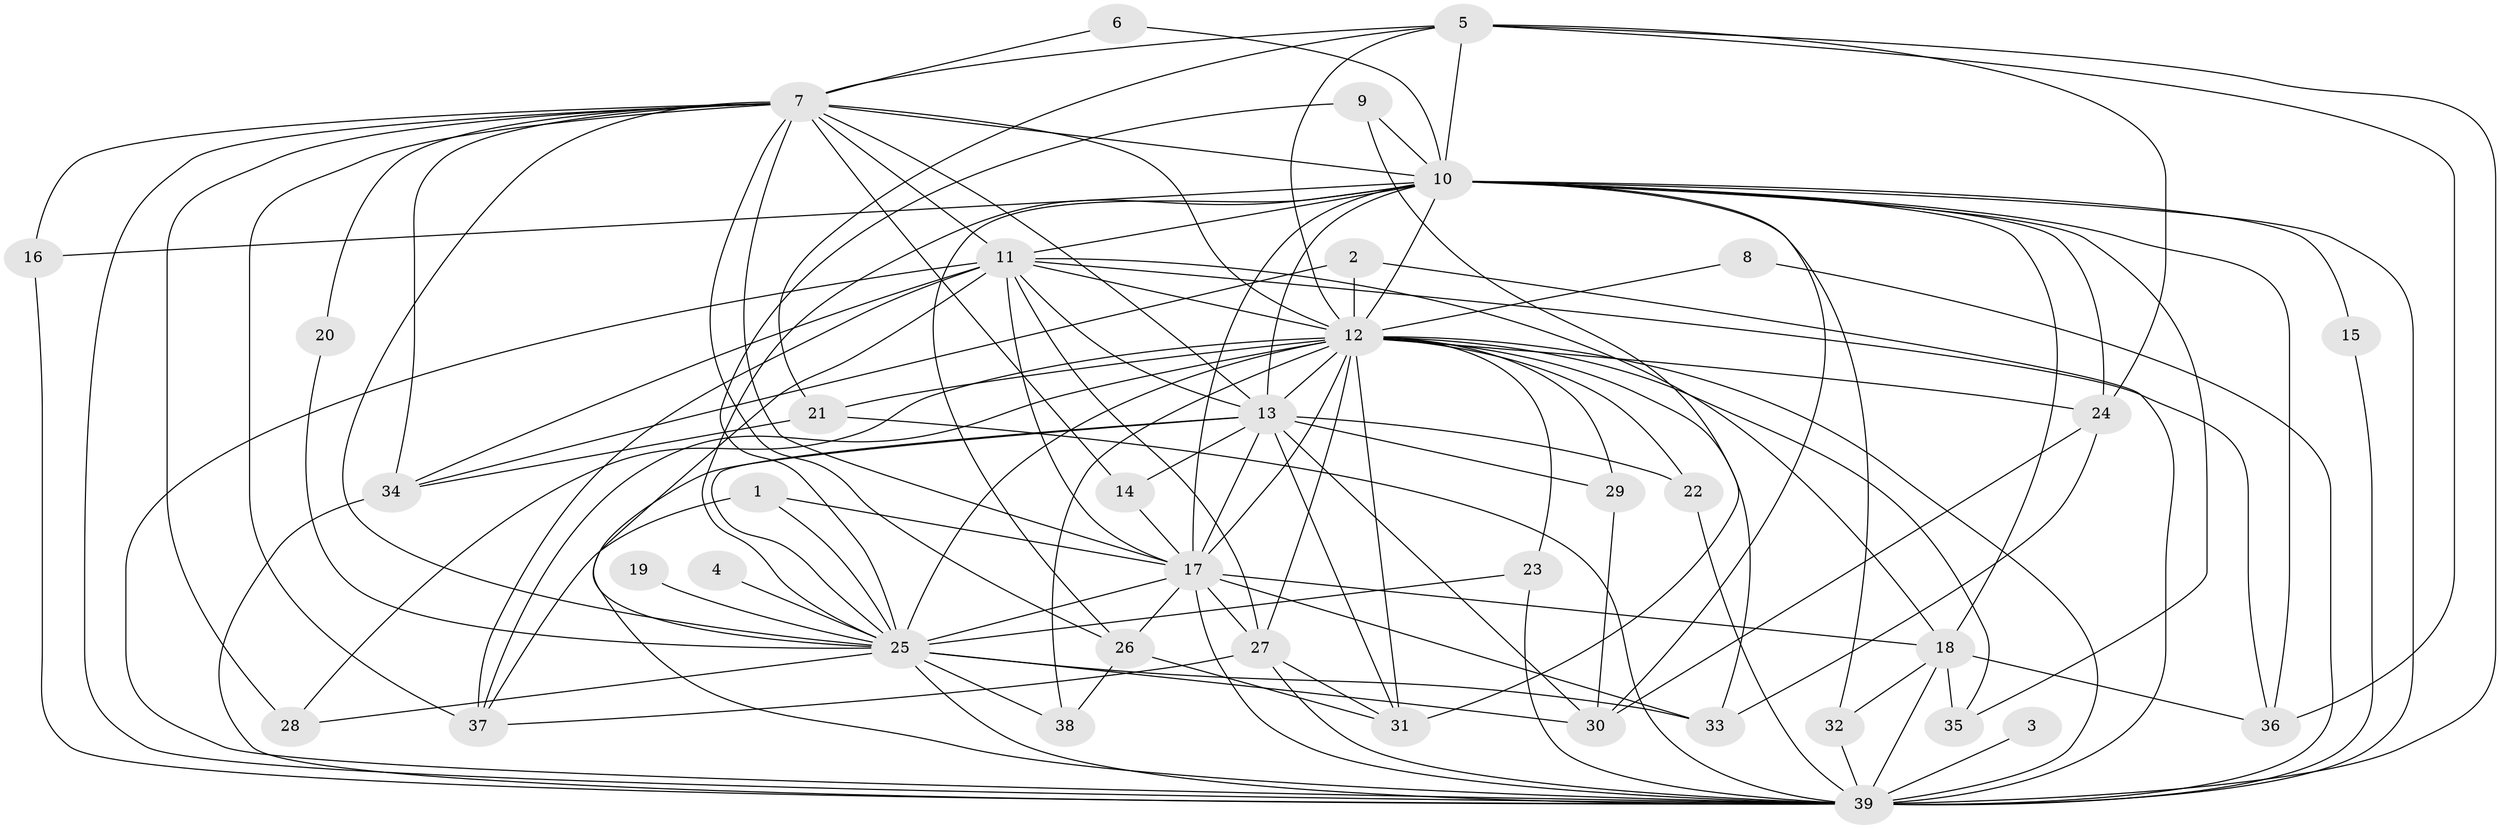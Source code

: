 // original degree distribution, {13: 0.020833333333333332, 23: 0.010416666666666666, 27: 0.010416666666666666, 26: 0.020833333333333332, 20: 0.020833333333333332, 17: 0.010416666666666666, 15: 0.010416666666666666, 4: 0.08333333333333333, 3: 0.25, 2: 0.5, 6: 0.041666666666666664, 5: 0.020833333333333332}
// Generated by graph-tools (version 1.1) at 2025/36/03/04/25 23:36:22]
// undirected, 39 vertices, 120 edges
graph export_dot {
  node [color=gray90,style=filled];
  1;
  2;
  3;
  4;
  5;
  6;
  7;
  8;
  9;
  10;
  11;
  12;
  13;
  14;
  15;
  16;
  17;
  18;
  19;
  20;
  21;
  22;
  23;
  24;
  25;
  26;
  27;
  28;
  29;
  30;
  31;
  32;
  33;
  34;
  35;
  36;
  37;
  38;
  39;
  1 -- 17 [weight=1.0];
  1 -- 25 [weight=1.0];
  1 -- 37 [weight=1.0];
  2 -- 12 [weight=1.0];
  2 -- 34 [weight=1.0];
  2 -- 39 [weight=1.0];
  3 -- 39 [weight=1.0];
  4 -- 25 [weight=1.0];
  5 -- 7 [weight=1.0];
  5 -- 10 [weight=1.0];
  5 -- 12 [weight=1.0];
  5 -- 21 [weight=1.0];
  5 -- 24 [weight=1.0];
  5 -- 36 [weight=1.0];
  5 -- 39 [weight=1.0];
  6 -- 7 [weight=1.0];
  6 -- 10 [weight=1.0];
  7 -- 10 [weight=2.0];
  7 -- 11 [weight=2.0];
  7 -- 12 [weight=3.0];
  7 -- 13 [weight=1.0];
  7 -- 14 [weight=1.0];
  7 -- 16 [weight=1.0];
  7 -- 17 [weight=2.0];
  7 -- 20 [weight=1.0];
  7 -- 25 [weight=1.0];
  7 -- 26 [weight=1.0];
  7 -- 28 [weight=1.0];
  7 -- 34 [weight=1.0];
  7 -- 37 [weight=1.0];
  7 -- 39 [weight=1.0];
  8 -- 12 [weight=1.0];
  8 -- 39 [weight=1.0];
  9 -- 10 [weight=1.0];
  9 -- 25 [weight=1.0];
  9 -- 31 [weight=1.0];
  10 -- 11 [weight=1.0];
  10 -- 12 [weight=4.0];
  10 -- 13 [weight=1.0];
  10 -- 15 [weight=1.0];
  10 -- 16 [weight=1.0];
  10 -- 17 [weight=1.0];
  10 -- 18 [weight=1.0];
  10 -- 24 [weight=1.0];
  10 -- 25 [weight=1.0];
  10 -- 26 [weight=1.0];
  10 -- 30 [weight=1.0];
  10 -- 32 [weight=1.0];
  10 -- 35 [weight=1.0];
  10 -- 36 [weight=2.0];
  10 -- 39 [weight=2.0];
  11 -- 12 [weight=3.0];
  11 -- 13 [weight=1.0];
  11 -- 17 [weight=2.0];
  11 -- 18 [weight=1.0];
  11 -- 25 [weight=2.0];
  11 -- 27 [weight=1.0];
  11 -- 34 [weight=1.0];
  11 -- 36 [weight=1.0];
  11 -- 37 [weight=1.0];
  11 -- 39 [weight=1.0];
  12 -- 13 [weight=3.0];
  12 -- 17 [weight=4.0];
  12 -- 21 [weight=1.0];
  12 -- 22 [weight=1.0];
  12 -- 23 [weight=1.0];
  12 -- 24 [weight=1.0];
  12 -- 25 [weight=4.0];
  12 -- 27 [weight=1.0];
  12 -- 28 [weight=1.0];
  12 -- 29 [weight=1.0];
  12 -- 31 [weight=2.0];
  12 -- 33 [weight=2.0];
  12 -- 35 [weight=1.0];
  12 -- 37 [weight=1.0];
  12 -- 38 [weight=1.0];
  12 -- 39 [weight=5.0];
  13 -- 14 [weight=1.0];
  13 -- 17 [weight=3.0];
  13 -- 22 [weight=1.0];
  13 -- 25 [weight=1.0];
  13 -- 29 [weight=2.0];
  13 -- 30 [weight=1.0];
  13 -- 31 [weight=1.0];
  13 -- 39 [weight=1.0];
  14 -- 17 [weight=1.0];
  15 -- 39 [weight=1.0];
  16 -- 39 [weight=1.0];
  17 -- 18 [weight=1.0];
  17 -- 25 [weight=1.0];
  17 -- 26 [weight=1.0];
  17 -- 27 [weight=1.0];
  17 -- 33 [weight=2.0];
  17 -- 39 [weight=1.0];
  18 -- 32 [weight=1.0];
  18 -- 35 [weight=1.0];
  18 -- 36 [weight=1.0];
  18 -- 39 [weight=1.0];
  19 -- 25 [weight=1.0];
  20 -- 25 [weight=1.0];
  21 -- 34 [weight=1.0];
  21 -- 39 [weight=1.0];
  22 -- 39 [weight=1.0];
  23 -- 25 [weight=1.0];
  23 -- 39 [weight=1.0];
  24 -- 30 [weight=1.0];
  24 -- 33 [weight=1.0];
  25 -- 28 [weight=1.0];
  25 -- 30 [weight=1.0];
  25 -- 33 [weight=1.0];
  25 -- 38 [weight=1.0];
  25 -- 39 [weight=1.0];
  26 -- 31 [weight=1.0];
  26 -- 38 [weight=1.0];
  27 -- 31 [weight=1.0];
  27 -- 37 [weight=1.0];
  27 -- 39 [weight=1.0];
  29 -- 30 [weight=1.0];
  32 -- 39 [weight=2.0];
  34 -- 39 [weight=1.0];
}
